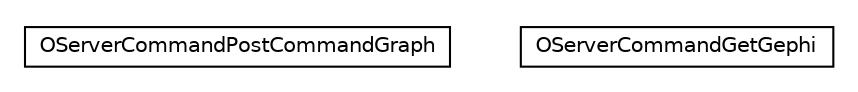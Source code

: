 #!/usr/local/bin/dot
#
# Class diagram 
# Generated by UMLGraph version R5_6-24-gf6e263 (http://www.umlgraph.org/)
#

digraph G {
	edge [fontname="Helvetica",fontsize=10,labelfontname="Helvetica",labelfontsize=10];
	node [fontname="Helvetica",fontsize=10,shape=plaintext];
	nodesep=0.25;
	ranksep=0.5;
	// com.orientechnologies.orient.graph.server.command.OServerCommandPostCommandGraph
	c377708 [label=<<table title="com.orientechnologies.orient.graph.server.command.OServerCommandPostCommandGraph" border="0" cellborder="1" cellspacing="0" cellpadding="2" port="p" href="./OServerCommandPostCommandGraph.html">
		<tr><td><table border="0" cellspacing="0" cellpadding="1">
<tr><td align="center" balign="center"> OServerCommandPostCommandGraph </td></tr>
		</table></td></tr>
		</table>>, URL="./OServerCommandPostCommandGraph.html", fontname="Helvetica", fontcolor="black", fontsize=10.0];
	// com.orientechnologies.orient.graph.server.command.OServerCommandGetGephi
	c377709 [label=<<table title="com.orientechnologies.orient.graph.server.command.OServerCommandGetGephi" border="0" cellborder="1" cellspacing="0" cellpadding="2" port="p" href="./OServerCommandGetGephi.html">
		<tr><td><table border="0" cellspacing="0" cellpadding="1">
<tr><td align="center" balign="center"> OServerCommandGetGephi </td></tr>
		</table></td></tr>
		</table>>, URL="./OServerCommandGetGephi.html", fontname="Helvetica", fontcolor="black", fontsize=10.0];
}

